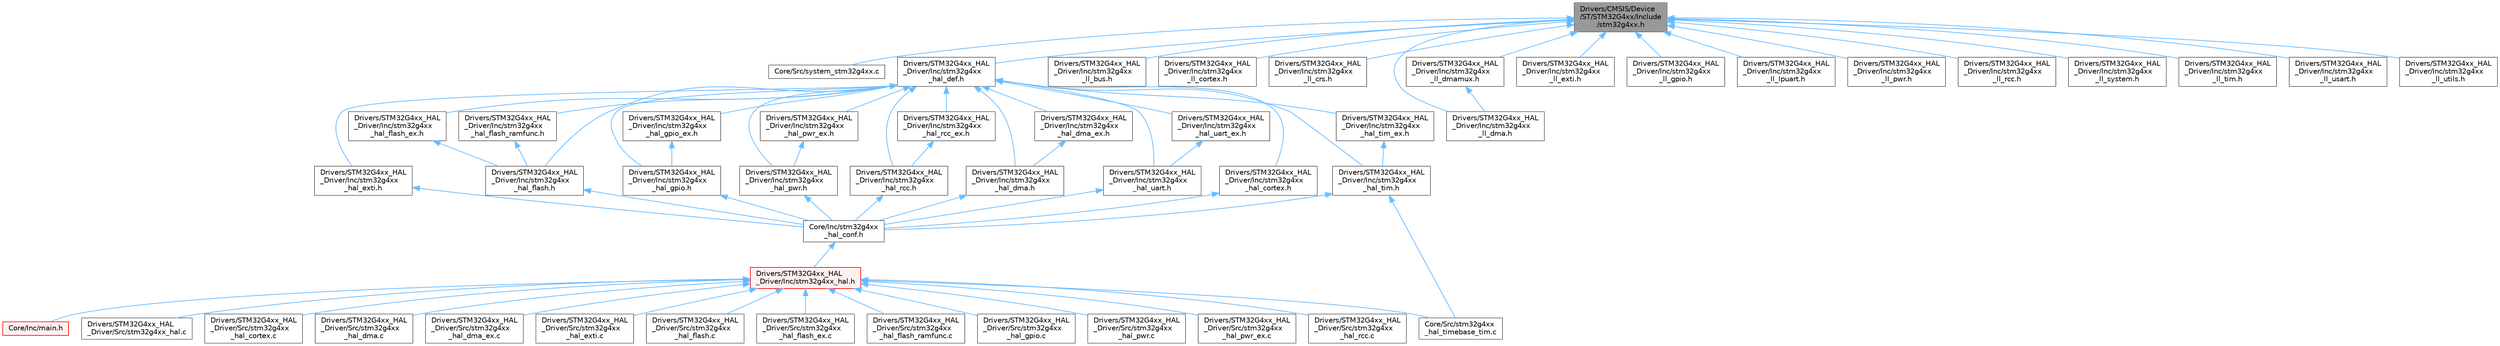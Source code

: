 digraph "Drivers/CMSIS/Device/ST/STM32G4xx/Include/stm32g4xx.h"
{
 // LATEX_PDF_SIZE
  bgcolor="transparent";
  edge [fontname=Helvetica,fontsize=10,labelfontname=Helvetica,labelfontsize=10];
  node [fontname=Helvetica,fontsize=10,shape=box,height=0.2,width=0.4];
  Node1 [label="Drivers/CMSIS/Device\l/ST/STM32G4xx/Include\l/stm32g4xx.h",height=0.2,width=0.4,color="gray40", fillcolor="grey60", style="filled", fontcolor="black",tooltip="CMSIS STM32G4xx Device Peripheral Access Layer Header File."];
  Node1 -> Node2 [dir="back",color="steelblue1",style="solid"];
  Node2 [label="Core/Src/system_stm32g4xx.c",height=0.2,width=0.4,color="grey40", fillcolor="white", style="filled",URL="$system__stm32g4xx_8c.html",tooltip="CMSIS Cortex-M4 Device Peripheral Access Layer System Source File."];
  Node1 -> Node3 [dir="back",color="steelblue1",style="solid"];
  Node3 [label="Drivers/STM32G4xx_HAL\l_Driver/Inc/stm32g4xx\l_hal_def.h",height=0.2,width=0.4,color="grey40", fillcolor="white", style="filled",URL="$stm32g4xx__hal__def_8h.html",tooltip="This file contains HAL common defines, enumeration, macros and structures definitions."];
  Node3 -> Node4 [dir="back",color="steelblue1",style="solid"];
  Node4 [label="Drivers/STM32G4xx_HAL\l_Driver/Inc/stm32g4xx\l_hal_cortex.h",height=0.2,width=0.4,color="grey40", fillcolor="white", style="filled",URL="$stm32g4xx__hal__cortex_8h.html",tooltip="Header file of CORTEX HAL module."];
  Node4 -> Node5 [dir="back",color="steelblue1",style="solid"];
  Node5 [label="Core/Inc/stm32g4xx\l_hal_conf.h",height=0.2,width=0.4,color="grey40", fillcolor="white", style="filled",URL="$stm32g4xx__hal__conf_8h.html",tooltip="HAL configuration file."];
  Node5 -> Node6 [dir="back",color="steelblue1",style="solid"];
  Node6 [label="Drivers/STM32G4xx_HAL\l_Driver/Inc/stm32g4xx_hal.h",height=0.2,width=0.4,color="red", fillcolor="#FFF0F0", style="filled",URL="$stm32g4xx__hal_8h.html",tooltip="This file contains all the functions prototypes for the HAL module driver."];
  Node6 -> Node7 [dir="back",color="steelblue1",style="solid"];
  Node7 [label="Core/Inc/main.h",height=0.2,width=0.4,color="red", fillcolor="#FFF0F0", style="filled",URL="$main_8h.html",tooltip=": Header for main.c file. This file contains the common defines of the application."];
  Node6 -> Node20 [dir="back",color="steelblue1",style="solid"];
  Node20 [label="Core/Src/stm32g4xx\l_hal_timebase_tim.c",height=0.2,width=0.4,color="grey40", fillcolor="white", style="filled",URL="$stm32g4xx__hal__timebase__tim_8c.html",tooltip="HAL time base based on the hardware TIM."];
  Node6 -> Node21 [dir="back",color="steelblue1",style="solid"];
  Node21 [label="Drivers/STM32G4xx_HAL\l_Driver/Src/stm32g4xx_hal.c",height=0.2,width=0.4,color="grey40", fillcolor="white", style="filled",URL="$stm32g4xx__hal_8c.html",tooltip="HAL module driver. This is the common part of the HAL initialization."];
  Node6 -> Node22 [dir="back",color="steelblue1",style="solid"];
  Node22 [label="Drivers/STM32G4xx_HAL\l_Driver/Src/stm32g4xx\l_hal_cortex.c",height=0.2,width=0.4,color="grey40", fillcolor="white", style="filled",URL="$stm32g4xx__hal__cortex_8c.html",tooltip="CORTEX HAL module driver. This file provides firmware functions to manage the following functionaliti..."];
  Node6 -> Node23 [dir="back",color="steelblue1",style="solid"];
  Node23 [label="Drivers/STM32G4xx_HAL\l_Driver/Src/stm32g4xx\l_hal_dma.c",height=0.2,width=0.4,color="grey40", fillcolor="white", style="filled",URL="$stm32g4xx__hal__dma_8c.html",tooltip="DMA HAL module driver. This file provides firmware functions to manage the following functionalities ..."];
  Node6 -> Node24 [dir="back",color="steelblue1",style="solid"];
  Node24 [label="Drivers/STM32G4xx_HAL\l_Driver/Src/stm32g4xx\l_hal_dma_ex.c",height=0.2,width=0.4,color="grey40", fillcolor="white", style="filled",URL="$stm32g4xx__hal__dma__ex_8c.html",tooltip="DMA Extension HAL module driver This file provides firmware functions to manage the following functio..."];
  Node6 -> Node25 [dir="back",color="steelblue1",style="solid"];
  Node25 [label="Drivers/STM32G4xx_HAL\l_Driver/Src/stm32g4xx\l_hal_exti.c",height=0.2,width=0.4,color="grey40", fillcolor="white", style="filled",URL="$stm32g4xx__hal__exti_8c.html",tooltip="EXTI HAL module driver. This file provides firmware functions to manage the following functionalities..."];
  Node6 -> Node26 [dir="back",color="steelblue1",style="solid"];
  Node26 [label="Drivers/STM32G4xx_HAL\l_Driver/Src/stm32g4xx\l_hal_flash.c",height=0.2,width=0.4,color="grey40", fillcolor="white", style="filled",URL="$stm32g4xx__hal__flash_8c.html",tooltip="FLASH HAL module driver. This file provides firmware functions to manage the following functionalitie..."];
  Node6 -> Node27 [dir="back",color="steelblue1",style="solid"];
  Node27 [label="Drivers/STM32G4xx_HAL\l_Driver/Src/stm32g4xx\l_hal_flash_ex.c",height=0.2,width=0.4,color="grey40", fillcolor="white", style="filled",URL="$stm32g4xx__hal__flash__ex_8c.html",tooltip="Extended FLASH HAL module driver. This file provides firmware functions to manage the following funct..."];
  Node6 -> Node28 [dir="back",color="steelblue1",style="solid"];
  Node28 [label="Drivers/STM32G4xx_HAL\l_Driver/Src/stm32g4xx\l_hal_flash_ramfunc.c",height=0.2,width=0.4,color="grey40", fillcolor="white", style="filled",URL="$stm32g4xx__hal__flash__ramfunc_8c.html",tooltip="FLASH RAMFUNC driver. This file provides a Flash firmware functions which should be executed from int..."];
  Node6 -> Node29 [dir="back",color="steelblue1",style="solid"];
  Node29 [label="Drivers/STM32G4xx_HAL\l_Driver/Src/stm32g4xx\l_hal_gpio.c",height=0.2,width=0.4,color="grey40", fillcolor="white", style="filled",URL="$stm32g4xx__hal__gpio_8c.html",tooltip="GPIO HAL module driver. This file provides firmware functions to manage the following functionalities..."];
  Node6 -> Node30 [dir="back",color="steelblue1",style="solid"];
  Node30 [label="Drivers/STM32G4xx_HAL\l_Driver/Src/stm32g4xx\l_hal_pwr.c",height=0.2,width=0.4,color="grey40", fillcolor="white", style="filled",URL="$stm32g4xx__hal__pwr_8c.html",tooltip="PWR HAL module driver. This file provides firmware functions to manage the following functionalities ..."];
  Node6 -> Node31 [dir="back",color="steelblue1",style="solid"];
  Node31 [label="Drivers/STM32G4xx_HAL\l_Driver/Src/stm32g4xx\l_hal_pwr_ex.c",height=0.2,width=0.4,color="grey40", fillcolor="white", style="filled",URL="$stm32g4xx__hal__pwr__ex_8c.html",tooltip="Extended PWR HAL module driver. This file provides firmware functions to manage the following functio..."];
  Node6 -> Node32 [dir="back",color="steelblue1",style="solid"];
  Node32 [label="Drivers/STM32G4xx_HAL\l_Driver/Src/stm32g4xx\l_hal_rcc.c",height=0.2,width=0.4,color="grey40", fillcolor="white", style="filled",URL="$stm32g4xx__hal__rcc_8c.html",tooltip="RCC HAL module driver. This file provides firmware functions to manage the following functionalities ..."];
  Node3 -> Node38 [dir="back",color="steelblue1",style="solid"];
  Node38 [label="Drivers/STM32G4xx_HAL\l_Driver/Inc/stm32g4xx\l_hal_dma.h",height=0.2,width=0.4,color="grey40", fillcolor="white", style="filled",URL="$stm32g4xx__hal__dma_8h.html",tooltip="Header file of DMA HAL module."];
  Node38 -> Node5 [dir="back",color="steelblue1",style="solid"];
  Node3 -> Node39 [dir="back",color="steelblue1",style="solid"];
  Node39 [label="Drivers/STM32G4xx_HAL\l_Driver/Inc/stm32g4xx\l_hal_dma_ex.h",height=0.2,width=0.4,color="grey40", fillcolor="white", style="filled",URL="$stm32g4xx__hal__dma__ex_8h.html",tooltip="Header file of DMA HAL extension module."];
  Node39 -> Node38 [dir="back",color="steelblue1",style="solid"];
  Node3 -> Node40 [dir="back",color="steelblue1",style="solid"];
  Node40 [label="Drivers/STM32G4xx_HAL\l_Driver/Inc/stm32g4xx\l_hal_exti.h",height=0.2,width=0.4,color="grey40", fillcolor="white", style="filled",URL="$stm32g4xx__hal__exti_8h.html",tooltip="Header file of EXTI HAL module."];
  Node40 -> Node5 [dir="back",color="steelblue1",style="solid"];
  Node3 -> Node41 [dir="back",color="steelblue1",style="solid"];
  Node41 [label="Drivers/STM32G4xx_HAL\l_Driver/Inc/stm32g4xx\l_hal_flash.h",height=0.2,width=0.4,color="grey40", fillcolor="white", style="filled",URL="$stm32g4xx__hal__flash_8h.html",tooltip="Header file of FLASH HAL module."];
  Node41 -> Node5 [dir="back",color="steelblue1",style="solid"];
  Node3 -> Node42 [dir="back",color="steelblue1",style="solid"];
  Node42 [label="Drivers/STM32G4xx_HAL\l_Driver/Inc/stm32g4xx\l_hal_flash_ex.h",height=0.2,width=0.4,color="grey40", fillcolor="white", style="filled",URL="$stm32g4xx__hal__flash__ex_8h.html",tooltip="Header file of FLASH HAL Extended module."];
  Node42 -> Node41 [dir="back",color="steelblue1",style="solid"];
  Node3 -> Node43 [dir="back",color="steelblue1",style="solid"];
  Node43 [label="Drivers/STM32G4xx_HAL\l_Driver/Inc/stm32g4xx\l_hal_flash_ramfunc.h",height=0.2,width=0.4,color="grey40", fillcolor="white", style="filled",URL="$stm32g4xx__hal__flash__ramfunc_8h.html",tooltip="Header file of FLASH RAMFUNC driver."];
  Node43 -> Node41 [dir="back",color="steelblue1",style="solid"];
  Node3 -> Node44 [dir="back",color="steelblue1",style="solid"];
  Node44 [label="Drivers/STM32G4xx_HAL\l_Driver/Inc/stm32g4xx\l_hal_gpio.h",height=0.2,width=0.4,color="grey40", fillcolor="white", style="filled",URL="$stm32g4xx__hal__gpio_8h.html",tooltip="Header file of GPIO HAL module."];
  Node44 -> Node5 [dir="back",color="steelblue1",style="solid"];
  Node3 -> Node45 [dir="back",color="steelblue1",style="solid"];
  Node45 [label="Drivers/STM32G4xx_HAL\l_Driver/Inc/stm32g4xx\l_hal_gpio_ex.h",height=0.2,width=0.4,color="grey40", fillcolor="white", style="filled",URL="$stm32g4xx__hal__gpio__ex_8h.html",tooltip="Header file of GPIO HAL Extended module."];
  Node45 -> Node44 [dir="back",color="steelblue1",style="solid"];
  Node3 -> Node46 [dir="back",color="steelblue1",style="solid"];
  Node46 [label="Drivers/STM32G4xx_HAL\l_Driver/Inc/stm32g4xx\l_hal_pwr.h",height=0.2,width=0.4,color="grey40", fillcolor="white", style="filled",URL="$stm32g4xx__hal__pwr_8h.html",tooltip="Header file of PWR HAL module."];
  Node46 -> Node5 [dir="back",color="steelblue1",style="solid"];
  Node3 -> Node47 [dir="back",color="steelblue1",style="solid"];
  Node47 [label="Drivers/STM32G4xx_HAL\l_Driver/Inc/stm32g4xx\l_hal_pwr_ex.h",height=0.2,width=0.4,color="grey40", fillcolor="white", style="filled",URL="$stm32g4xx__hal__pwr__ex_8h.html",tooltip="Header file of PWR HAL Extended module."];
  Node47 -> Node46 [dir="back",color="steelblue1",style="solid"];
  Node3 -> Node48 [dir="back",color="steelblue1",style="solid"];
  Node48 [label="Drivers/STM32G4xx_HAL\l_Driver/Inc/stm32g4xx\l_hal_rcc.h",height=0.2,width=0.4,color="grey40", fillcolor="white", style="filled",URL="$stm32g4xx__hal__rcc_8h.html",tooltip="Header file of RCC HAL module."];
  Node48 -> Node5 [dir="back",color="steelblue1",style="solid"];
  Node3 -> Node49 [dir="back",color="steelblue1",style="solid"];
  Node49 [label="Drivers/STM32G4xx_HAL\l_Driver/Inc/stm32g4xx\l_hal_rcc_ex.h",height=0.2,width=0.4,color="grey40", fillcolor="white", style="filled",URL="$stm32g4xx__hal__rcc__ex_8h.html",tooltip="Header file of RCC HAL Extended module."];
  Node49 -> Node48 [dir="back",color="steelblue1",style="solid"];
  Node3 -> Node50 [dir="back",color="steelblue1",style="solid"];
  Node50 [label="Drivers/STM32G4xx_HAL\l_Driver/Inc/stm32g4xx\l_hal_tim.h",height=0.2,width=0.4,color="grey40", fillcolor="white", style="filled",URL="$stm32g4xx__hal__tim_8h.html",tooltip="Header file of TIM HAL module."];
  Node50 -> Node5 [dir="back",color="steelblue1",style="solid"];
  Node50 -> Node20 [dir="back",color="steelblue1",style="solid"];
  Node3 -> Node51 [dir="back",color="steelblue1",style="solid"];
  Node51 [label="Drivers/STM32G4xx_HAL\l_Driver/Inc/stm32g4xx\l_hal_tim_ex.h",height=0.2,width=0.4,color="grey40", fillcolor="white", style="filled",URL="$stm32g4xx__hal__tim__ex_8h.html",tooltip="Header file of TIM HAL Extended module."];
  Node51 -> Node50 [dir="back",color="steelblue1",style="solid"];
  Node3 -> Node52 [dir="back",color="steelblue1",style="solid"];
  Node52 [label="Drivers/STM32G4xx_HAL\l_Driver/Inc/stm32g4xx\l_hal_uart.h",height=0.2,width=0.4,color="grey40", fillcolor="white", style="filled",URL="$stm32g4xx__hal__uart_8h.html",tooltip="Header file of UART HAL module."];
  Node52 -> Node5 [dir="back",color="steelblue1",style="solid"];
  Node3 -> Node53 [dir="back",color="steelblue1",style="solid"];
  Node53 [label="Drivers/STM32G4xx_HAL\l_Driver/Inc/stm32g4xx\l_hal_uart_ex.h",height=0.2,width=0.4,color="grey40", fillcolor="white", style="filled",URL="$stm32g4xx__hal__uart__ex_8h.html",tooltip="Header file of UART HAL Extended module."];
  Node53 -> Node52 [dir="back",color="steelblue1",style="solid"];
  Node1 -> Node54 [dir="back",color="steelblue1",style="solid"];
  Node54 [label="Drivers/STM32G4xx_HAL\l_Driver/Inc/stm32g4xx\l_ll_bus.h",height=0.2,width=0.4,color="grey40", fillcolor="white", style="filled",URL="$stm32g4xx__ll__bus_8h.html",tooltip="Header file of BUS LL module."];
  Node1 -> Node55 [dir="back",color="steelblue1",style="solid"];
  Node55 [label="Drivers/STM32G4xx_HAL\l_Driver/Inc/stm32g4xx\l_ll_cortex.h",height=0.2,width=0.4,color="grey40", fillcolor="white", style="filled",URL="$stm32g4xx__ll__cortex_8h.html",tooltip="Header file of CORTEX LL module."];
  Node1 -> Node56 [dir="back",color="steelblue1",style="solid"];
  Node56 [label="Drivers/STM32G4xx_HAL\l_Driver/Inc/stm32g4xx\l_ll_crs.h",height=0.2,width=0.4,color="grey40", fillcolor="white", style="filled",URL="$stm32g4xx__ll__crs_8h.html",tooltip="Header file of CRS LL module."];
  Node1 -> Node57 [dir="back",color="steelblue1",style="solid"];
  Node57 [label="Drivers/STM32G4xx_HAL\l_Driver/Inc/stm32g4xx\l_ll_dma.h",height=0.2,width=0.4,color="grey40", fillcolor="white", style="filled",URL="$stm32g4xx__ll__dma_8h.html",tooltip="Header file of DMA LL module."];
  Node1 -> Node58 [dir="back",color="steelblue1",style="solid"];
  Node58 [label="Drivers/STM32G4xx_HAL\l_Driver/Inc/stm32g4xx\l_ll_dmamux.h",height=0.2,width=0.4,color="grey40", fillcolor="white", style="filled",URL="$stm32g4xx__ll__dmamux_8h.html",tooltip="Header file of DMAMUX LL module."];
  Node58 -> Node57 [dir="back",color="steelblue1",style="solid"];
  Node1 -> Node59 [dir="back",color="steelblue1",style="solid"];
  Node59 [label="Drivers/STM32G4xx_HAL\l_Driver/Inc/stm32g4xx\l_ll_exti.h",height=0.2,width=0.4,color="grey40", fillcolor="white", style="filled",URL="$stm32g4xx__ll__exti_8h.html",tooltip="Header file of EXTI LL module."];
  Node1 -> Node60 [dir="back",color="steelblue1",style="solid"];
  Node60 [label="Drivers/STM32G4xx_HAL\l_Driver/Inc/stm32g4xx\l_ll_gpio.h",height=0.2,width=0.4,color="grey40", fillcolor="white", style="filled",URL="$stm32g4xx__ll__gpio_8h.html",tooltip="Header file of GPIO LL module."];
  Node1 -> Node61 [dir="back",color="steelblue1",style="solid"];
  Node61 [label="Drivers/STM32G4xx_HAL\l_Driver/Inc/stm32g4xx\l_ll_lpuart.h",height=0.2,width=0.4,color="grey40", fillcolor="white", style="filled",URL="$stm32g4xx__ll__lpuart_8h.html",tooltip="Header file of LPUART LL module."];
  Node1 -> Node62 [dir="back",color="steelblue1",style="solid"];
  Node62 [label="Drivers/STM32G4xx_HAL\l_Driver/Inc/stm32g4xx\l_ll_pwr.h",height=0.2,width=0.4,color="grey40", fillcolor="white", style="filled",URL="$stm32g4xx__ll__pwr_8h.html",tooltip="Header file of PWR LL module."];
  Node1 -> Node63 [dir="back",color="steelblue1",style="solid"];
  Node63 [label="Drivers/STM32G4xx_HAL\l_Driver/Inc/stm32g4xx\l_ll_rcc.h",height=0.2,width=0.4,color="grey40", fillcolor="white", style="filled",URL="$stm32g4xx__ll__rcc_8h.html",tooltip="Header file of RCC LL module."];
  Node1 -> Node64 [dir="back",color="steelblue1",style="solid"];
  Node64 [label="Drivers/STM32G4xx_HAL\l_Driver/Inc/stm32g4xx\l_ll_system.h",height=0.2,width=0.4,color="grey40", fillcolor="white", style="filled",URL="$stm32g4xx__ll__system_8h.html",tooltip="Header file of SYSTEM LL module."];
  Node1 -> Node65 [dir="back",color="steelblue1",style="solid"];
  Node65 [label="Drivers/STM32G4xx_HAL\l_Driver/Inc/stm32g4xx\l_ll_tim.h",height=0.2,width=0.4,color="grey40", fillcolor="white", style="filled",URL="$stm32g4xx__ll__tim_8h.html",tooltip="Header file of TIM LL module."];
  Node1 -> Node66 [dir="back",color="steelblue1",style="solid"];
  Node66 [label="Drivers/STM32G4xx_HAL\l_Driver/Inc/stm32g4xx\l_ll_usart.h",height=0.2,width=0.4,color="grey40", fillcolor="white", style="filled",URL="$stm32g4xx__ll__usart_8h.html",tooltip="Header file of USART LL module."];
  Node1 -> Node67 [dir="back",color="steelblue1",style="solid"];
  Node67 [label="Drivers/STM32G4xx_HAL\l_Driver/Inc/stm32g4xx\l_ll_utils.h",height=0.2,width=0.4,color="grey40", fillcolor="white", style="filled",URL="$stm32g4xx__ll__utils_8h.html",tooltip="Header file of UTILS LL module."];
}
